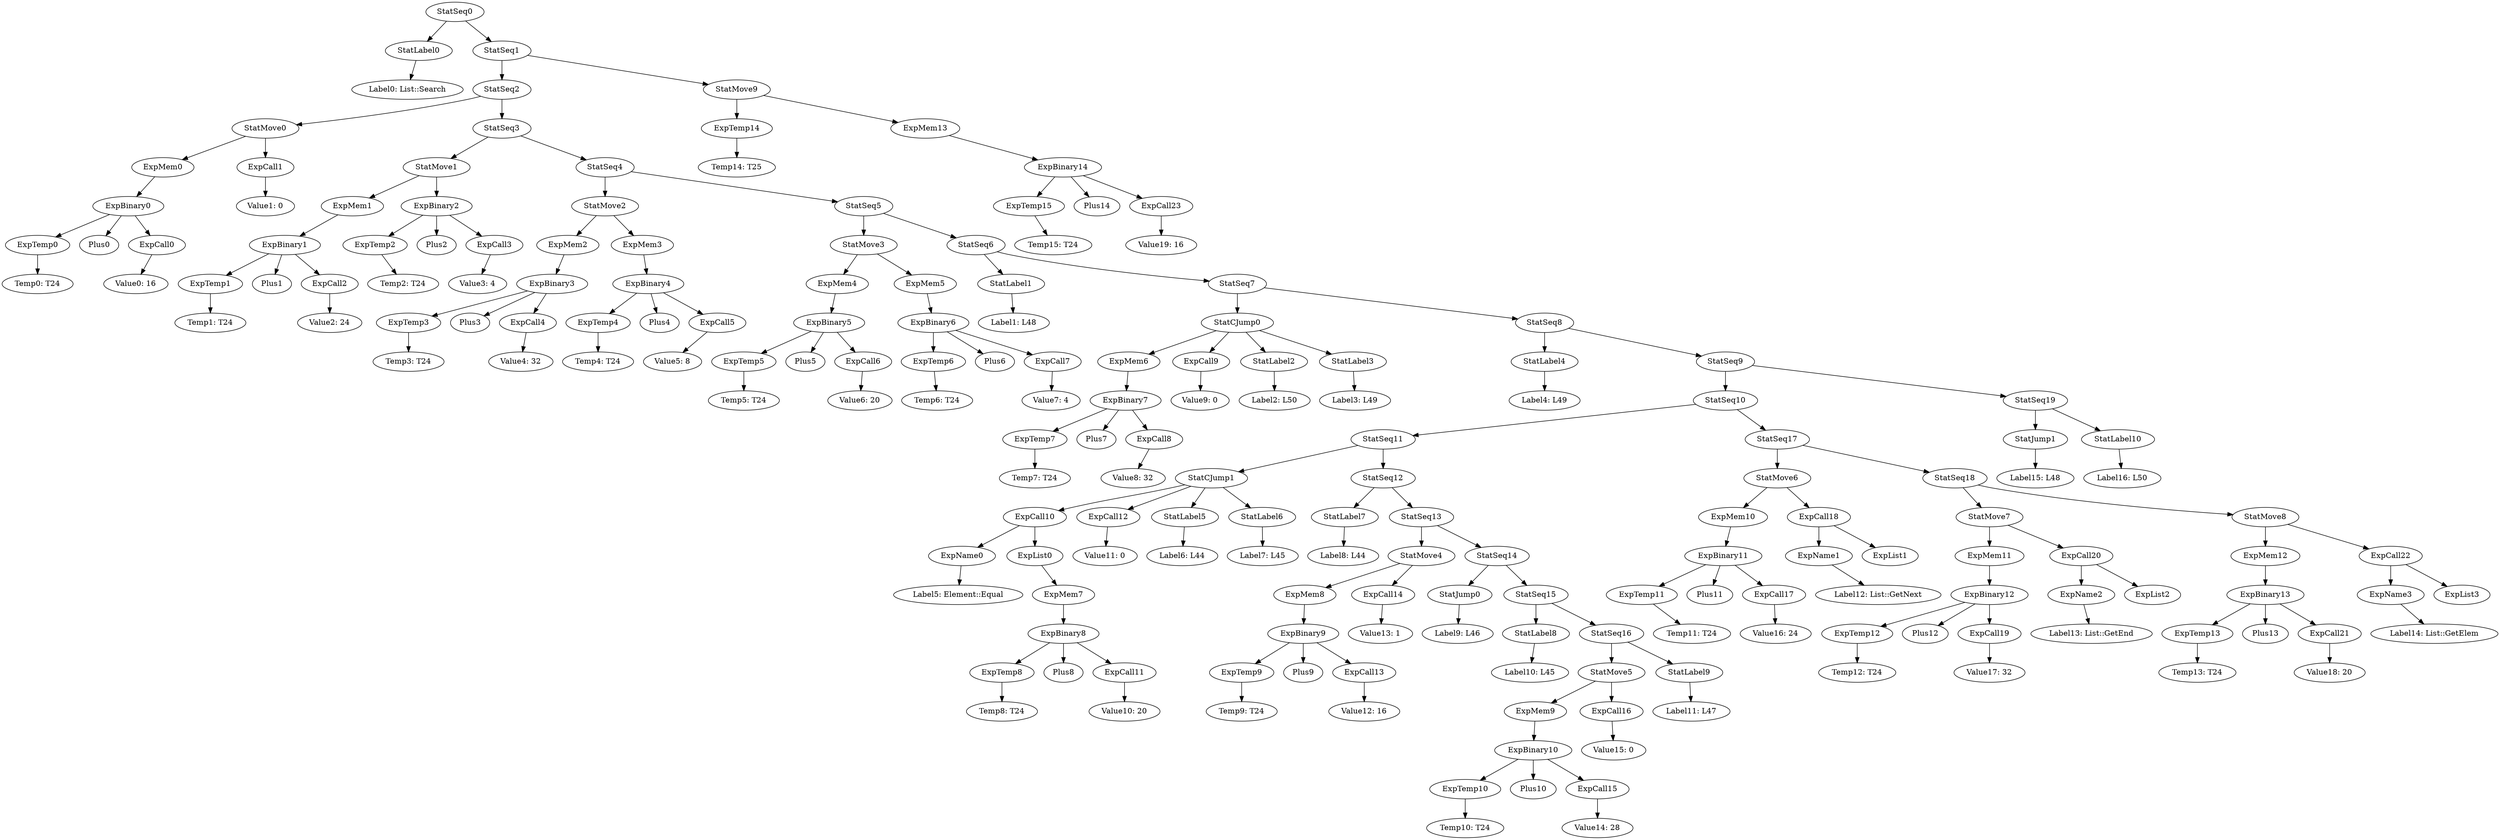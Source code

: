 digraph {
	ordering = out;
	ExpMem13 -> ExpBinary14;
	ExpCall23 -> "Value19: 16";
	ExpTemp15 -> "Temp15: T24";
	StatMove9 -> ExpTemp14;
	StatMove9 -> ExpMem13;
	ExpTemp14 -> "Temp14: T25";
	StatLabel10 -> "Label16: L50";
	StatSeq19 -> StatJump1;
	StatSeq19 -> StatLabel10;
	StatSeq9 -> StatSeq10;
	StatSeq9 -> StatSeq19;
	ExpName3 -> "Label14: List::GetElem";
	ExpMem12 -> ExpBinary13;
	ExpCall21 -> "Value18: 20";
	ExpTemp13 -> "Temp13: T24";
	StatSeq18 -> StatMove7;
	StatSeq18 -> StatMove8;
	ExpCall20 -> ExpName2;
	ExpCall20 -> ExpList2;
	ExpName2 -> "Label13: List::GetEnd";
	StatMove7 -> ExpMem11;
	StatMove7 -> ExpCall20;
	ExpMem11 -> ExpBinary12;
	ExpMem6 -> ExpBinary7;
	ExpTemp6 -> "Temp6: T24";
	StatMove6 -> ExpMem10;
	StatMove6 -> ExpCall18;
	StatMove3 -> ExpMem4;
	StatMove3 -> ExpMem5;
	ExpBinary5 -> ExpTemp5;
	ExpBinary5 -> Plus5;
	ExpBinary5 -> ExpCall6;
	StatSeq11 -> StatCJump1;
	StatSeq11 -> StatSeq12;
	ExpCall9 -> "Value9: 0";
	ExpMem3 -> ExpBinary4;
	StatMove8 -> ExpMem12;
	StatMove8 -> ExpCall22;
	StatLabel7 -> "Label8: L44";
	ExpTemp7 -> "Temp7: T24";
	ExpTemp0 -> "Temp0: T24";
	ExpBinary13 -> ExpTemp13;
	ExpBinary13 -> Plus13;
	ExpBinary13 -> ExpCall21;
	StatMove2 -> ExpMem2;
	StatMove2 -> ExpMem3;
	StatSeq2 -> StatMove0;
	StatSeq2 -> StatSeq3;
	ExpBinary6 -> ExpTemp6;
	ExpBinary6 -> Plus6;
	ExpBinary6 -> ExpCall7;
	ExpMem0 -> ExpBinary0;
	ExpCall18 -> ExpName1;
	ExpCall18 -> ExpList1;
	ExpCall8 -> "Value8: 32";
	ExpBinary1 -> ExpTemp1;
	ExpBinary1 -> Plus1;
	ExpBinary1 -> ExpCall2;
	ExpBinary2 -> ExpTemp2;
	ExpBinary2 -> Plus2;
	ExpBinary2 -> ExpCall3;
	ExpMem5 -> ExpBinary6;
	ExpTemp8 -> "Temp8: T24";
	ExpCall13 -> "Value12: 16";
	ExpTemp5 -> "Temp5: T24";
	ExpTemp4 -> "Temp4: T24";
	StatLabel5 -> "Label6: L44";
	ExpBinary4 -> ExpTemp4;
	ExpBinary4 -> Plus4;
	ExpBinary4 -> ExpCall5;
	ExpTemp1 -> "Temp1: T24";
	StatSeq0 -> StatLabel0;
	StatSeq0 -> StatSeq1;
	ExpTemp11 -> "Temp11: T24";
	StatSeq6 -> StatLabel1;
	StatSeq6 -> StatSeq7;
	StatLabel8 -> "Label10: L45";
	ExpTemp3 -> "Temp3: T24";
	StatSeq8 -> StatLabel4;
	StatSeq8 -> StatSeq9;
	StatLabel1 -> "Label1: L48";
	StatJump1 -> "Label15: L48";
	StatSeq4 -> StatMove2;
	StatSeq4 -> StatSeq5;
	ExpCall0 -> "Value0: 16";
	StatSeq1 -> StatSeq2;
	StatSeq1 -> StatMove9;
	ExpMem2 -> ExpBinary3;
	ExpCall1 -> "Value1: 0";
	StatJump0 -> "Label9: L46";
	StatMove0 -> ExpMem0;
	StatMove0 -> ExpCall1;
	ExpCall2 -> "Value2: 24";
	StatSeq3 -> StatMove1;
	StatSeq3 -> StatSeq4;
	StatSeq15 -> StatLabel8;
	StatSeq15 -> StatSeq16;
	ExpBinary11 -> ExpTemp11;
	ExpBinary11 -> Plus11;
	ExpBinary11 -> ExpCall17;
	ExpMem4 -> ExpBinary5;
	ExpBinary0 -> ExpTemp0;
	ExpBinary0 -> Plus0;
	ExpBinary0 -> ExpCall0;
	ExpMem1 -> ExpBinary1;
	StatCJump0 -> ExpMem6;
	StatCJump0 -> ExpCall9;
	StatCJump0 -> StatLabel2;
	StatCJump0 -> StatLabel3;
	ExpList0 -> ExpMem7;
	ExpBinary14 -> ExpTemp15;
	ExpBinary14 -> Plus14;
	ExpBinary14 -> ExpCall23;
	StatSeq5 -> StatMove3;
	StatSeq5 -> StatSeq6;
	StatLabel9 -> "Label11: L47";
	StatLabel0 -> "Label0: List::Search";
	StatSeq17 -> StatMove6;
	StatSeq17 -> StatSeq18;
	StatMove1 -> ExpMem1;
	StatMove1 -> ExpBinary2;
	ExpMem9 -> ExpBinary10;
	StatSeq13 -> StatMove4;
	StatSeq13 -> StatSeq14;
	ExpTemp2 -> "Temp2: T24";
	ExpCall5 -> "Value5: 8";
	ExpBinary3 -> ExpTemp3;
	ExpBinary3 -> Plus3;
	ExpBinary3 -> ExpCall4;
	ExpMem7 -> ExpBinary8;
	StatLabel3 -> "Label3: L49";
	ExpBinary12 -> ExpTemp12;
	ExpBinary12 -> Plus12;
	ExpBinary12 -> ExpCall19;
	ExpName0 -> "Label5: Element::Equal";
	ExpCall10 -> ExpName0;
	ExpCall10 -> ExpList0;
	ExpBinary8 -> ExpTemp8;
	ExpBinary8 -> Plus8;
	ExpBinary8 -> ExpCall11;
	ExpCall11 -> "Value10: 20";
	ExpCall22 -> ExpName3;
	ExpCall22 -> ExpList3;
	ExpCall3 -> "Value3: 4";
	StatCJump1 -> ExpCall10;
	StatCJump1 -> ExpCall12;
	StatCJump1 -> StatLabel5;
	StatCJump1 -> StatLabel6;
	ExpTemp12 -> "Temp12: T24";
	StatLabel6 -> "Label7: L45";
	StatSeq12 -> StatLabel7;
	StatSeq12 -> StatSeq13;
	ExpCall4 -> "Value4: 32";
	ExpTemp9 -> "Temp9: T24";
	ExpBinary7 -> ExpTemp7;
	ExpBinary7 -> Plus7;
	ExpBinary7 -> ExpCall8;
	ExpBinary9 -> ExpTemp9;
	ExpBinary9 -> Plus9;
	ExpBinary9 -> ExpCall13;
	ExpMem8 -> ExpBinary9;
	ExpCall14 -> "Value13: 1";
	StatSeq14 -> StatJump0;
	StatSeq14 -> StatSeq15;
	StatSeq10 -> StatSeq11;
	StatSeq10 -> StatSeq17;
	ExpName1 -> "Label12: List::GetNext";
	ExpBinary10 -> ExpTemp10;
	ExpBinary10 -> Plus10;
	ExpBinary10 -> ExpCall15;
	ExpCall15 -> "Value14: 28";
	StatLabel2 -> "Label2: L50";
	ExpCall12 -> "Value11: 0";
	StatMove4 -> ExpMem8;
	StatMove4 -> ExpCall14;
	StatMove5 -> ExpMem9;
	StatMove5 -> ExpCall16;
	StatLabel4 -> "Label4: L49";
	ExpCall16 -> "Value15: 0";
	StatSeq7 -> StatCJump0;
	StatSeq7 -> StatSeq8;
	StatSeq16 -> StatMove5;
	StatSeq16 -> StatLabel9;
	ExpCall17 -> "Value16: 24";
	ExpCall6 -> "Value6: 20";
	ExpTemp10 -> "Temp10: T24";
	ExpMem10 -> ExpBinary11;
	ExpCall7 -> "Value7: 4";
	ExpCall19 -> "Value17: 32";
}

